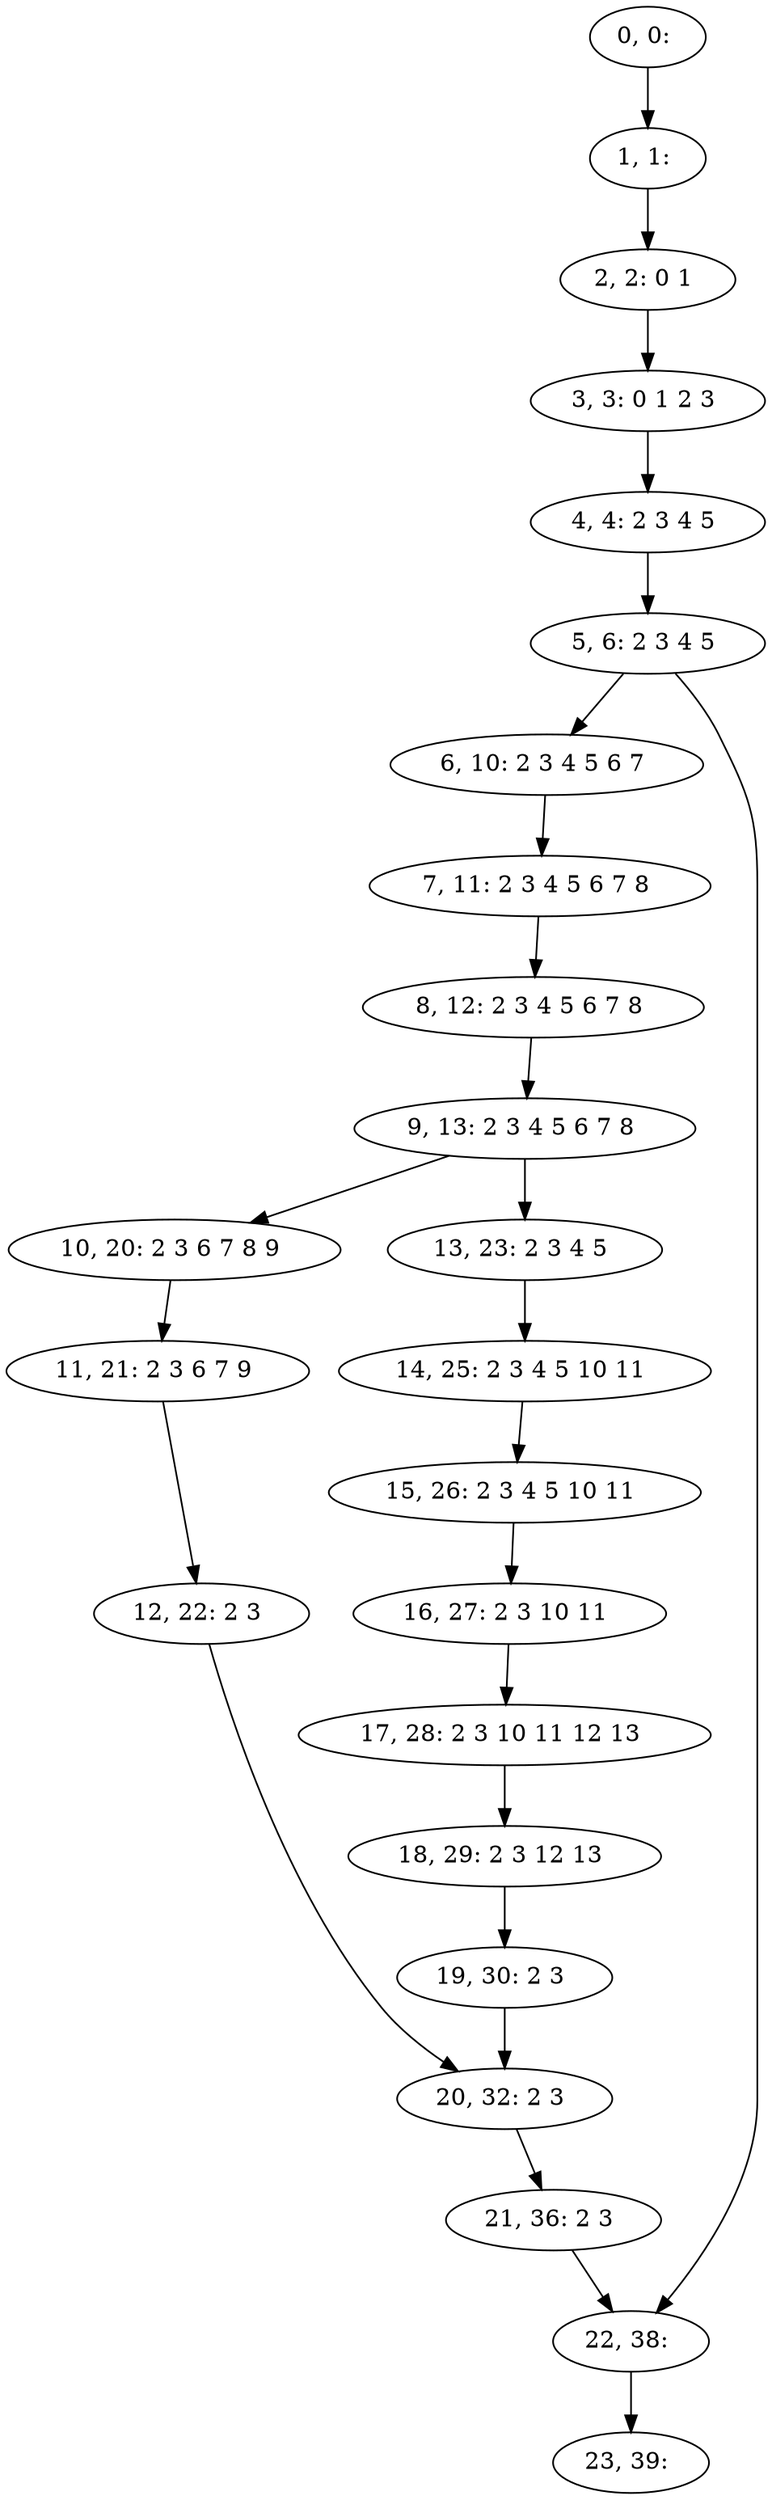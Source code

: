 digraph G {
0[label="0, 0: "];
1[label="1, 1: "];
2[label="2, 2: 0 1 "];
3[label="3, 3: 0 1 2 3 "];
4[label="4, 4: 2 3 4 5 "];
5[label="5, 6: 2 3 4 5 "];
6[label="6, 10: 2 3 4 5 6 7 "];
7[label="7, 11: 2 3 4 5 6 7 8 "];
8[label="8, 12: 2 3 4 5 6 7 8 "];
9[label="9, 13: 2 3 4 5 6 7 8 "];
10[label="10, 20: 2 3 6 7 8 9 "];
11[label="11, 21: 2 3 6 7 9 "];
12[label="12, 22: 2 3 "];
13[label="13, 23: 2 3 4 5 "];
14[label="14, 25: 2 3 4 5 10 11 "];
15[label="15, 26: 2 3 4 5 10 11 "];
16[label="16, 27: 2 3 10 11 "];
17[label="17, 28: 2 3 10 11 12 13 "];
18[label="18, 29: 2 3 12 13 "];
19[label="19, 30: 2 3 "];
20[label="20, 32: 2 3 "];
21[label="21, 36: 2 3 "];
22[label="22, 38: "];
23[label="23, 39: "];
0->1 ;
1->2 ;
2->3 ;
3->4 ;
4->5 ;
5->6 ;
5->22 ;
6->7 ;
7->8 ;
8->9 ;
9->10 ;
9->13 ;
10->11 ;
11->12 ;
12->20 ;
13->14 ;
14->15 ;
15->16 ;
16->17 ;
17->18 ;
18->19 ;
19->20 ;
20->21 ;
21->22 ;
22->23 ;
}
